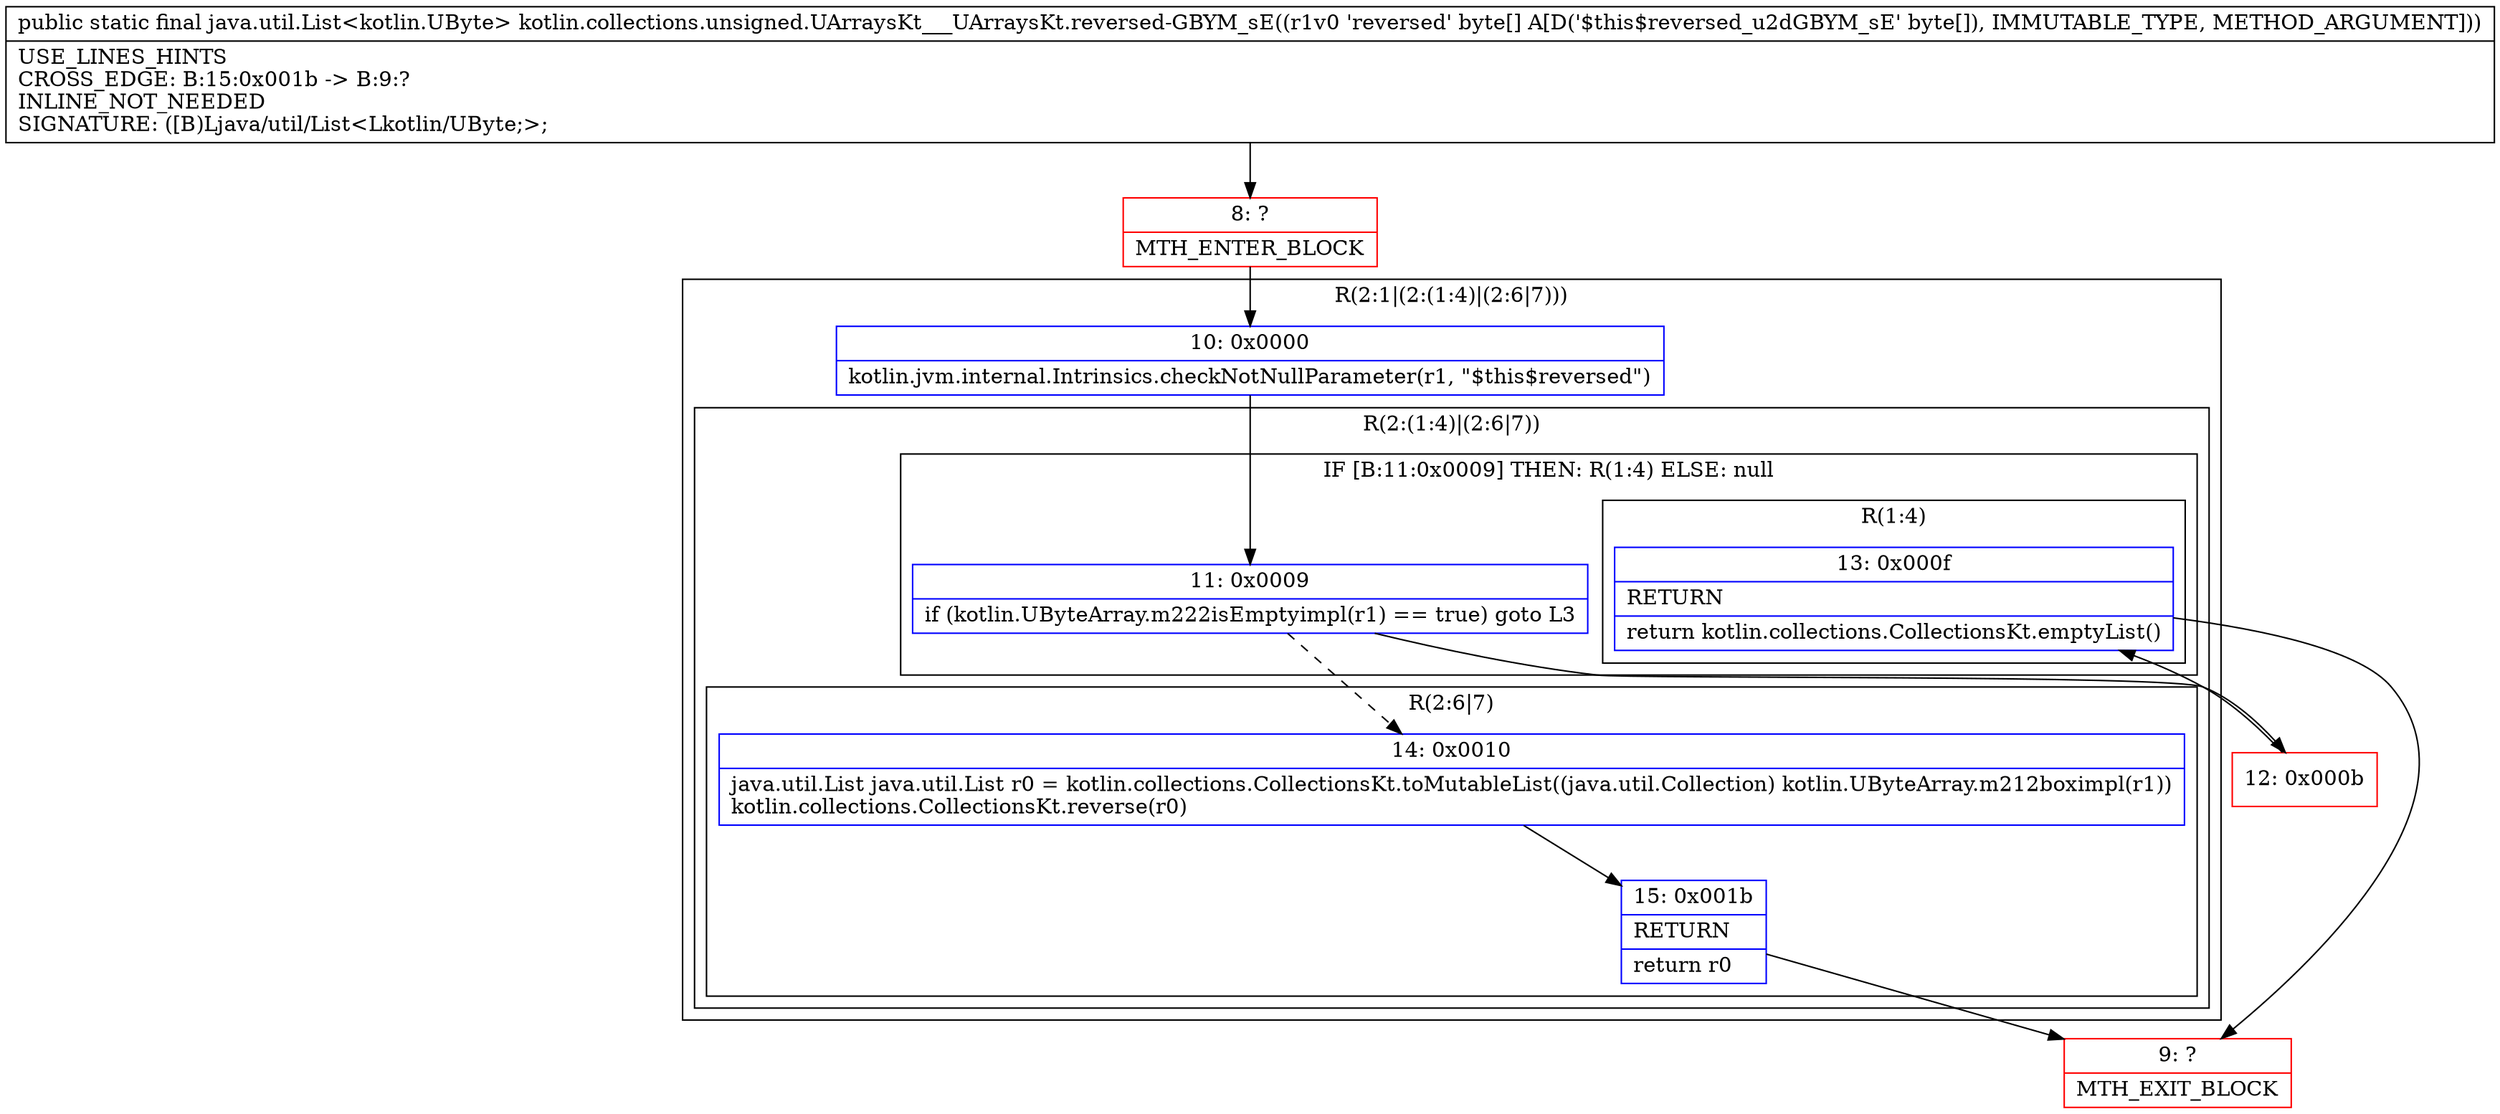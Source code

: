 digraph "CFG forkotlin.collections.unsigned.UArraysKt___UArraysKt.reversed\-GBYM_sE([B)Ljava\/util\/List;" {
subgraph cluster_Region_266621834 {
label = "R(2:1|(2:(1:4)|(2:6|7)))";
node [shape=record,color=blue];
Node_10 [shape=record,label="{10\:\ 0x0000|kotlin.jvm.internal.Intrinsics.checkNotNullParameter(r1, \"$this$reversed\")\l}"];
subgraph cluster_Region_1727535863 {
label = "R(2:(1:4)|(2:6|7))";
node [shape=record,color=blue];
subgraph cluster_IfRegion_1657403736 {
label = "IF [B:11:0x0009] THEN: R(1:4) ELSE: null";
node [shape=record,color=blue];
Node_11 [shape=record,label="{11\:\ 0x0009|if (kotlin.UByteArray.m222isEmptyimpl(r1) == true) goto L3\l}"];
subgraph cluster_Region_820522671 {
label = "R(1:4)";
node [shape=record,color=blue];
Node_13 [shape=record,label="{13\:\ 0x000f|RETURN\l|return kotlin.collections.CollectionsKt.emptyList()\l}"];
}
}
subgraph cluster_Region_342551641 {
label = "R(2:6|7)";
node [shape=record,color=blue];
Node_14 [shape=record,label="{14\:\ 0x0010|java.util.List java.util.List r0 = kotlin.collections.CollectionsKt.toMutableList((java.util.Collection) kotlin.UByteArray.m212boximpl(r1))\lkotlin.collections.CollectionsKt.reverse(r0)\l}"];
Node_15 [shape=record,label="{15\:\ 0x001b|RETURN\l|return r0\l}"];
}
}
}
Node_8 [shape=record,color=red,label="{8\:\ ?|MTH_ENTER_BLOCK\l}"];
Node_12 [shape=record,color=red,label="{12\:\ 0x000b}"];
Node_9 [shape=record,color=red,label="{9\:\ ?|MTH_EXIT_BLOCK\l}"];
MethodNode[shape=record,label="{public static final java.util.List\<kotlin.UByte\> kotlin.collections.unsigned.UArraysKt___UArraysKt.reversed\-GBYM_sE((r1v0 'reversed' byte[] A[D('$this$reversed_u2dGBYM_sE' byte[]), IMMUTABLE_TYPE, METHOD_ARGUMENT]))  | USE_LINES_HINTS\lCROSS_EDGE: B:15:0x001b \-\> B:9:?\lINLINE_NOT_NEEDED\lSIGNATURE: ([B)Ljava\/util\/List\<Lkotlin\/UByte;\>;\l}"];
MethodNode -> Node_8;Node_10 -> Node_11;
Node_11 -> Node_12;
Node_11 -> Node_14[style=dashed];
Node_13 -> Node_9;
Node_14 -> Node_15;
Node_15 -> Node_9;
Node_8 -> Node_10;
Node_12 -> Node_13;
}

